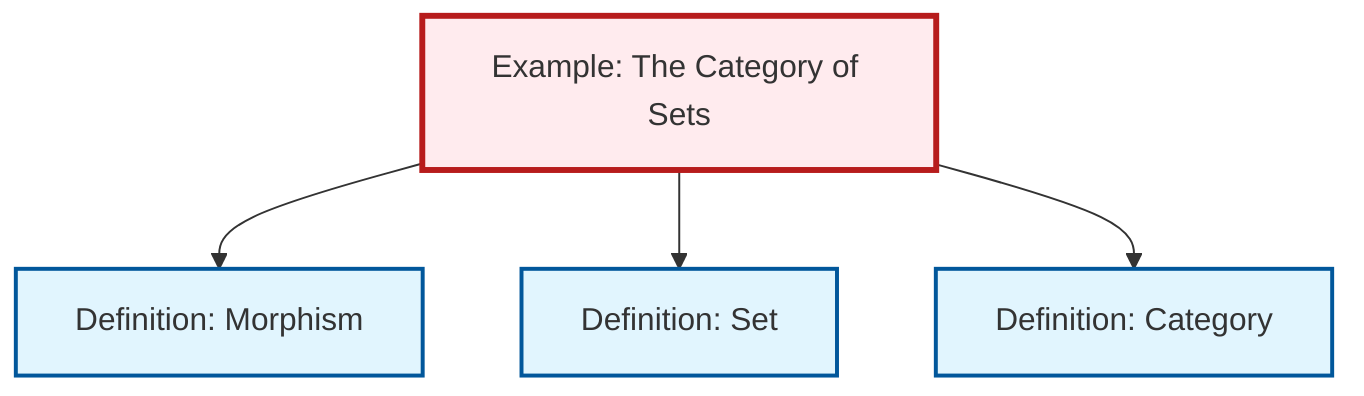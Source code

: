 graph TD
    classDef definition fill:#e1f5fe,stroke:#01579b,stroke-width:2px
    classDef theorem fill:#f3e5f5,stroke:#4a148c,stroke-width:2px
    classDef axiom fill:#fff3e0,stroke:#e65100,stroke-width:2px
    classDef example fill:#e8f5e9,stroke:#1b5e20,stroke-width:2px
    classDef current fill:#ffebee,stroke:#b71c1c,stroke-width:3px
    def-morphism["Definition: Morphism"]:::definition
    def-set["Definition: Set"]:::definition
    ex-set-category["Example: The Category of Sets"]:::example
    def-category["Definition: Category"]:::definition
    ex-set-category --> def-morphism
    ex-set-category --> def-set
    ex-set-category --> def-category
    class ex-set-category current